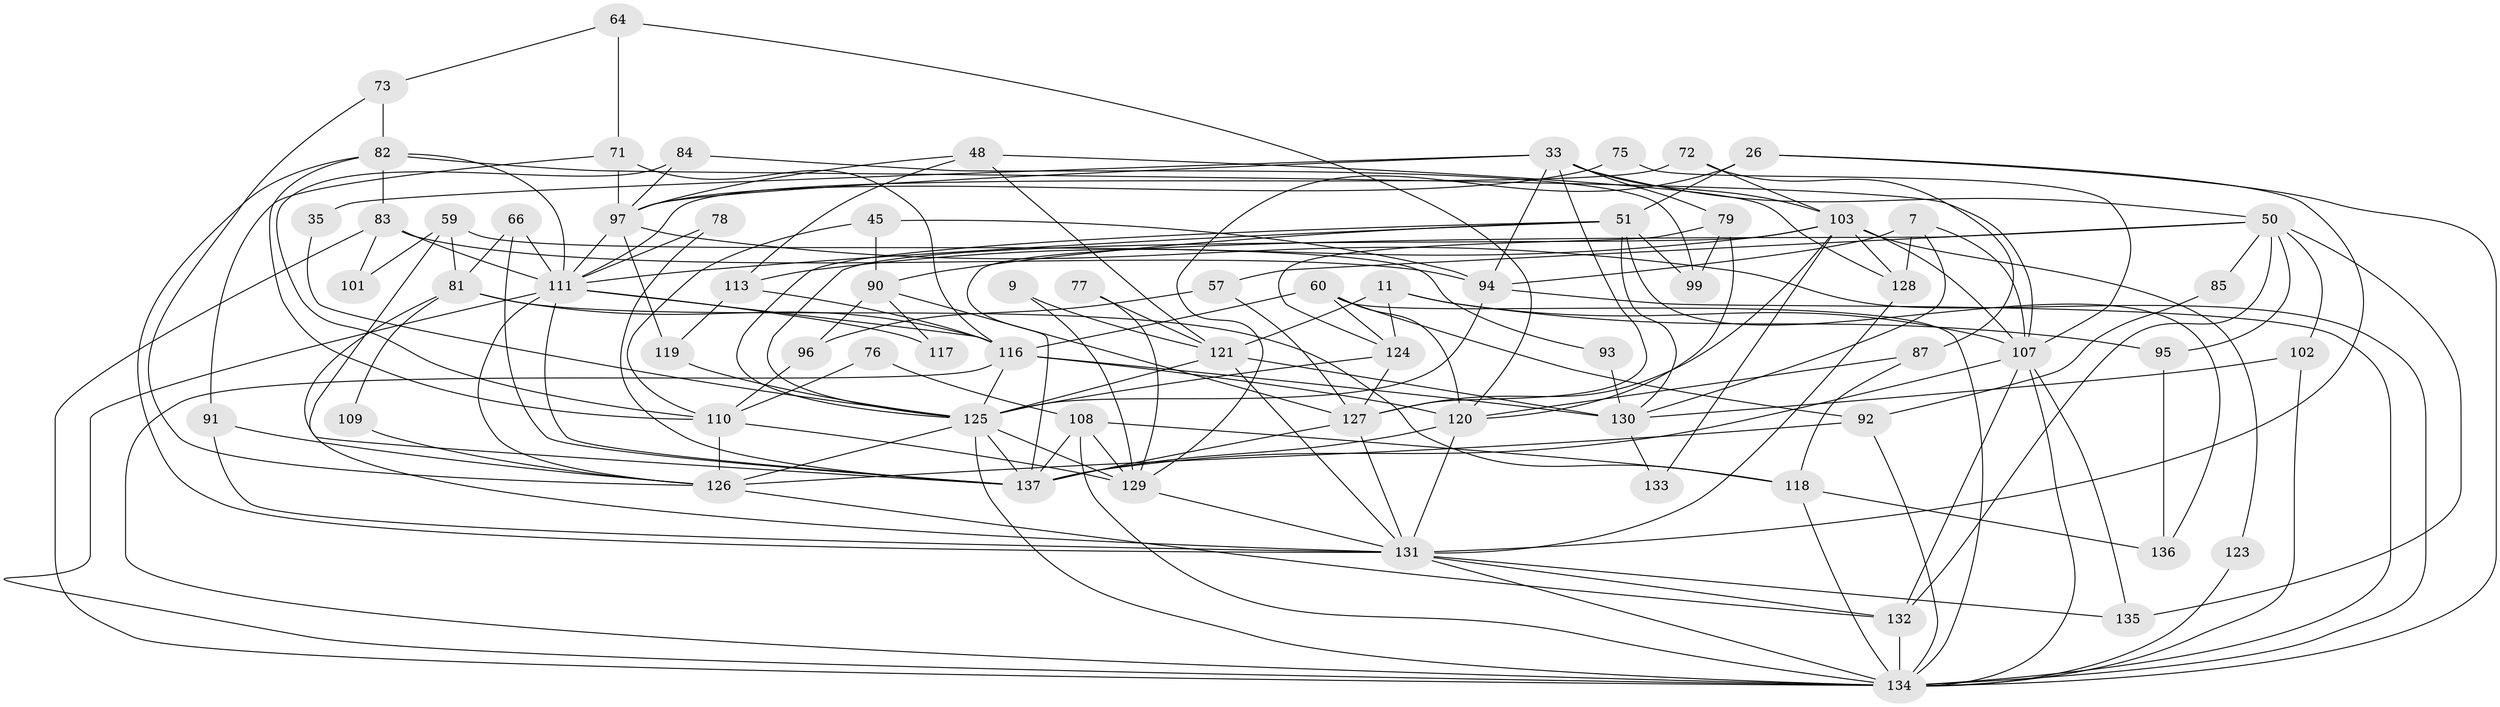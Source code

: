 // original degree distribution, {3: 0.2846715328467153, 4: 0.19708029197080293, 5: 0.1678832116788321, 2: 0.1678832116788321, 6: 0.11678832116788321, 7: 0.043795620437956206, 8: 0.021897810218978103}
// Generated by graph-tools (version 1.1) at 2025/50/03/09/25 04:50:46]
// undirected, 68 vertices, 168 edges
graph export_dot {
graph [start="1"]
  node [color=gray90,style=filled];
  7;
  9;
  11;
  26 [super="+22"];
  33 [super="+8"];
  35;
  45;
  48;
  50 [super="+23"];
  51 [super="+29"];
  57;
  59 [super="+44"];
  60;
  64;
  66;
  71;
  72;
  73 [super="+4"];
  75;
  76;
  77;
  78;
  79;
  81 [super="+58"];
  82 [super="+37"];
  83 [super="+70"];
  84;
  85;
  87;
  90;
  91;
  92;
  93;
  94;
  95 [super="+62"];
  96;
  97 [super="+3+25"];
  99 [super="+5"];
  101;
  102;
  103 [super="+80"];
  107 [super="+56"];
  108 [super="+69"];
  109;
  110 [super="+19+12+36"];
  111 [super="+88"];
  113;
  116 [super="+20+46"];
  117;
  118 [super="+98"];
  119;
  120 [super="+14+106"];
  121 [super="+49+54"];
  123;
  124 [super="+67"];
  125 [super="+6+28+112"];
  126 [super="+1+30+31+32+114"];
  127 [super="+89"];
  128;
  129 [super="+47+17"];
  130 [super="+55"];
  131 [super="+65"];
  132 [super="+10+122"];
  133;
  134 [super="+41+115+74"];
  135;
  136;
  137 [super="+104+86"];
  7 -- 94;
  7 -- 107;
  7 -- 128;
  7 -- 130;
  9 -- 121;
  9 -- 129;
  11 -- 124;
  11 -- 95 [weight=2];
  11 -- 107;
  11 -- 121;
  26 -- 51 [weight=2];
  26 -- 129 [weight=2];
  26 -- 131;
  26 -- 134;
  33 -- 103;
  33 -- 94 [weight=2];
  33 -- 127;
  33 -- 35;
  33 -- 79;
  33 -- 97;
  33 -- 50;
  35 -- 125;
  45 -- 94;
  45 -- 90;
  45 -- 110;
  48 -- 128;
  48 -- 113;
  48 -- 121;
  48 -- 97;
  50 -- 95;
  50 -- 57;
  50 -- 85;
  50 -- 135;
  50 -- 102;
  50 -- 132 [weight=2];
  50 -- 137;
  51 -- 99;
  51 -- 90;
  51 -- 136;
  51 -- 125;
  51 -- 130;
  51 -- 111;
  57 -- 96;
  57 -- 127;
  59 -- 137 [weight=2];
  59 -- 93;
  59 -- 81;
  59 -- 101;
  60 -- 124;
  60 -- 92;
  60 -- 120 [weight=2];
  60 -- 116;
  60 -- 134;
  64 -- 71;
  64 -- 73;
  64 -- 120;
  66 -- 111;
  66 -- 137;
  66 -- 81;
  71 -- 91;
  71 -- 97;
  71 -- 116 [weight=2];
  72 -- 103;
  72 -- 87;
  72 -- 111;
  73 -- 82;
  73 -- 126;
  75 -- 97;
  75 -- 107;
  76 -- 108;
  76 -- 110;
  77 -- 121;
  77 -- 129;
  78 -- 111 [weight=3];
  78 -- 137;
  79 -- 124;
  79 -- 99;
  79 -- 120;
  81 -- 116 [weight=2];
  81 -- 118;
  81 -- 109;
  81 -- 131;
  82 -- 83 [weight=2];
  82 -- 131;
  82 -- 107;
  82 -- 110;
  82 -- 111;
  83 -- 94;
  83 -- 101;
  83 -- 111;
  83 -- 134;
  84 -- 99;
  84 -- 97;
  84 -- 110;
  85 -- 92;
  87 -- 120;
  87 -- 118;
  90 -- 127;
  90 -- 96;
  90 -- 117;
  91 -- 126;
  91 -- 131;
  92 -- 126;
  92 -- 134;
  93 -- 130;
  94 -- 125;
  94 -- 134;
  95 -- 136;
  96 -- 110;
  97 -- 111;
  97 -- 119;
  97 -- 134;
  102 -- 130;
  102 -- 134;
  103 -- 128;
  103 -- 113;
  103 -- 125;
  103 -- 133;
  103 -- 107 [weight=2];
  103 -- 123;
  103 -- 127;
  107 -- 134;
  107 -- 137;
  107 -- 132 [weight=2];
  107 -- 135;
  108 -- 118 [weight=2];
  108 -- 137;
  108 -- 129 [weight=2];
  108 -- 134;
  109 -- 126;
  110 -- 126 [weight=2];
  110 -- 129 [weight=2];
  111 -- 137;
  111 -- 116;
  111 -- 117;
  111 -- 126 [weight=3];
  111 -- 134;
  113 -- 119;
  113 -- 116 [weight=2];
  116 -- 130 [weight=2];
  116 -- 120;
  116 -- 125;
  116 -- 134;
  118 -- 136;
  118 -- 134;
  119 -- 125;
  120 -- 131 [weight=2];
  120 -- 137 [weight=2];
  121 -- 125 [weight=2];
  121 -- 130;
  121 -- 131 [weight=2];
  123 -- 134;
  124 -- 127 [weight=2];
  124 -- 125;
  125 -- 129 [weight=2];
  125 -- 126 [weight=3];
  125 -- 137;
  125 -- 134;
  126 -- 132;
  127 -- 137 [weight=2];
  127 -- 131;
  128 -- 131;
  129 -- 131 [weight=2];
  130 -- 133;
  131 -- 132;
  131 -- 134 [weight=2];
  131 -- 135;
  132 -- 134 [weight=4];
}
